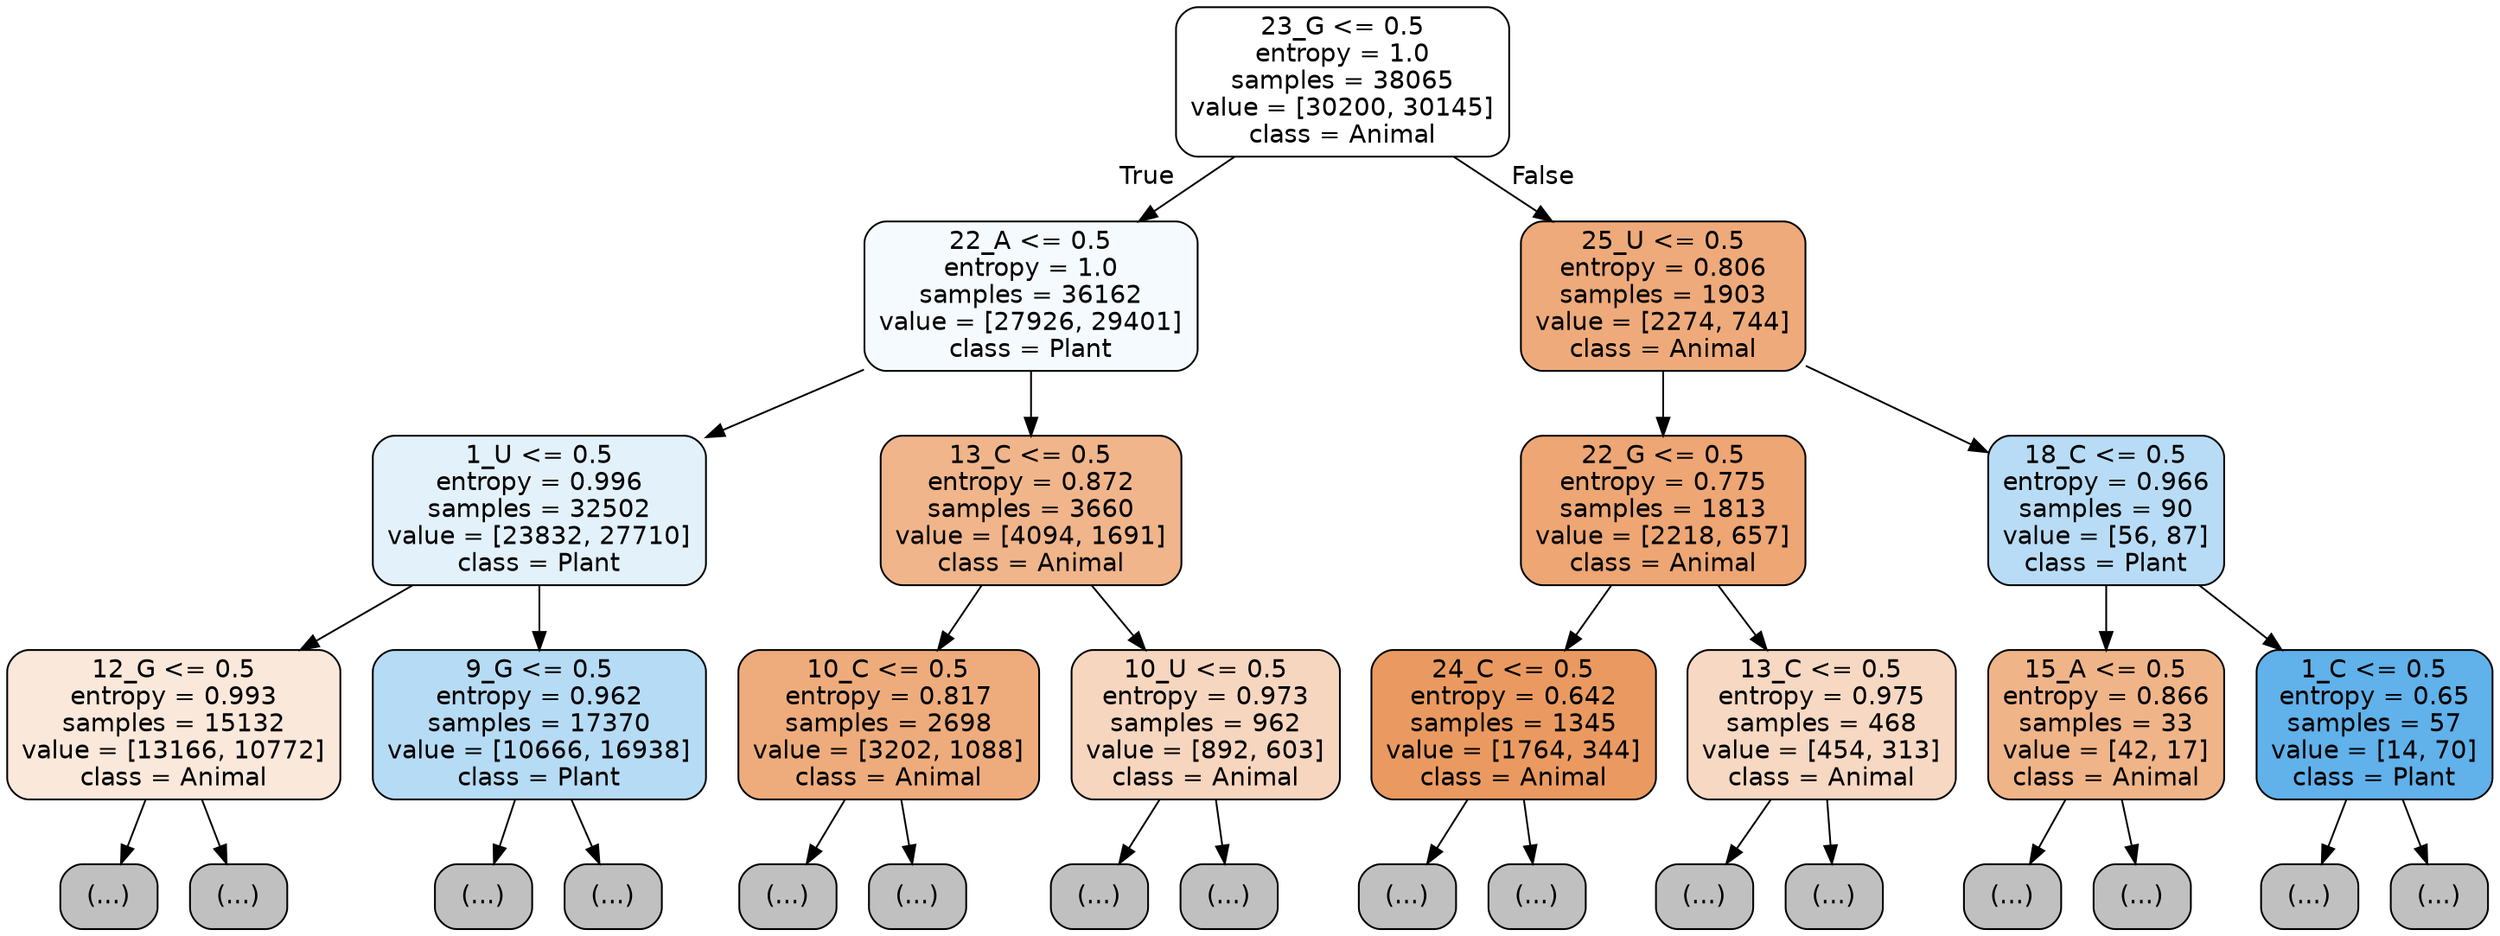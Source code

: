 digraph Tree {
node [shape=box, style="filled, rounded", color="black", fontname="helvetica"] ;
edge [fontname="helvetica"] ;
0 [label="23_G <= 0.5\nentropy = 1.0\nsamples = 38065\nvalue = [30200, 30145]\nclass = Animal", fillcolor="#ffffff"] ;
1 [label="22_A <= 0.5\nentropy = 1.0\nsamples = 36162\nvalue = [27926, 29401]\nclass = Plant", fillcolor="#f5fafe"] ;
0 -> 1 [labeldistance=2.5, labelangle=45, headlabel="True"] ;
2 [label="1_U <= 0.5\nentropy = 0.996\nsamples = 32502\nvalue = [23832, 27710]\nclass = Plant", fillcolor="#e3f1fb"] ;
1 -> 2 ;
3 [label="12_G <= 0.5\nentropy = 0.993\nsamples = 15132\nvalue = [13166, 10772]\nclass = Animal", fillcolor="#fae8db"] ;
2 -> 3 ;
4 [label="(...)", fillcolor="#C0C0C0"] ;
3 -> 4 ;
5747 [label="(...)", fillcolor="#C0C0C0"] ;
3 -> 5747 ;
7962 [label="9_G <= 0.5\nentropy = 0.962\nsamples = 17370\nvalue = [10666, 16938]\nclass = Plant", fillcolor="#b6dbf5"] ;
2 -> 7962 ;
7963 [label="(...)", fillcolor="#C0C0C0"] ;
7962 -> 7963 ;
12488 [label="(...)", fillcolor="#C0C0C0"] ;
7962 -> 12488 ;
14105 [label="13_C <= 0.5\nentropy = 0.872\nsamples = 3660\nvalue = [4094, 1691]\nclass = Animal", fillcolor="#f0b58b"] ;
1 -> 14105 ;
14106 [label="10_C <= 0.5\nentropy = 0.817\nsamples = 2698\nvalue = [3202, 1088]\nclass = Animal", fillcolor="#eeac7c"] ;
14105 -> 14106 ;
14107 [label="(...)", fillcolor="#C0C0C0"] ;
14106 -> 14107 ;
15202 [label="(...)", fillcolor="#C0C0C0"] ;
14106 -> 15202 ;
15473 [label="10_U <= 0.5\nentropy = 0.973\nsamples = 962\nvalue = [892, 603]\nclass = Animal", fillcolor="#f7d6bf"] ;
14105 -> 15473 ;
15474 [label="(...)", fillcolor="#C0C0C0"] ;
15473 -> 15474 ;
15769 [label="(...)", fillcolor="#C0C0C0"] ;
15473 -> 15769 ;
15878 [label="25_U <= 0.5\nentropy = 0.806\nsamples = 1903\nvalue = [2274, 744]\nclass = Animal", fillcolor="#eeaa7a"] ;
0 -> 15878 [labeldistance=2.5, labelangle=-45, headlabel="False"] ;
15879 [label="22_G <= 0.5\nentropy = 0.775\nsamples = 1813\nvalue = [2218, 657]\nclass = Animal", fillcolor="#eda674"] ;
15878 -> 15879 ;
15880 [label="24_C <= 0.5\nentropy = 0.642\nsamples = 1345\nvalue = [1764, 344]\nclass = Animal", fillcolor="#ea9a60"] ;
15879 -> 15880 ;
15881 [label="(...)", fillcolor="#C0C0C0"] ;
15880 -> 15881 ;
16294 [label="(...)", fillcolor="#C0C0C0"] ;
15880 -> 16294 ;
16349 [label="13_C <= 0.5\nentropy = 0.975\nsamples = 468\nvalue = [454, 313]\nclass = Animal", fillcolor="#f7d8c2"] ;
15879 -> 16349 ;
16350 [label="(...)", fillcolor="#C0C0C0"] ;
16349 -> 16350 ;
16553 [label="(...)", fillcolor="#C0C0C0"] ;
16349 -> 16553 ;
16588 [label="18_C <= 0.5\nentropy = 0.966\nsamples = 90\nvalue = [56, 87]\nclass = Plant", fillcolor="#b8dcf6"] ;
15878 -> 16588 ;
16589 [label="15_A <= 0.5\nentropy = 0.866\nsamples = 33\nvalue = [42, 17]\nclass = Animal", fillcolor="#f0b489"] ;
16588 -> 16589 ;
16590 [label="(...)", fillcolor="#C0C0C0"] ;
16589 -> 16590 ;
16603 [label="(...)", fillcolor="#C0C0C0"] ;
16589 -> 16603 ;
16610 [label="1_C <= 0.5\nentropy = 0.65\nsamples = 57\nvalue = [14, 70]\nclass = Plant", fillcolor="#61b1ea"] ;
16588 -> 16610 ;
16611 [label="(...)", fillcolor="#C0C0C0"] ;
16610 -> 16611 ;
16626 [label="(...)", fillcolor="#C0C0C0"] ;
16610 -> 16626 ;
}
